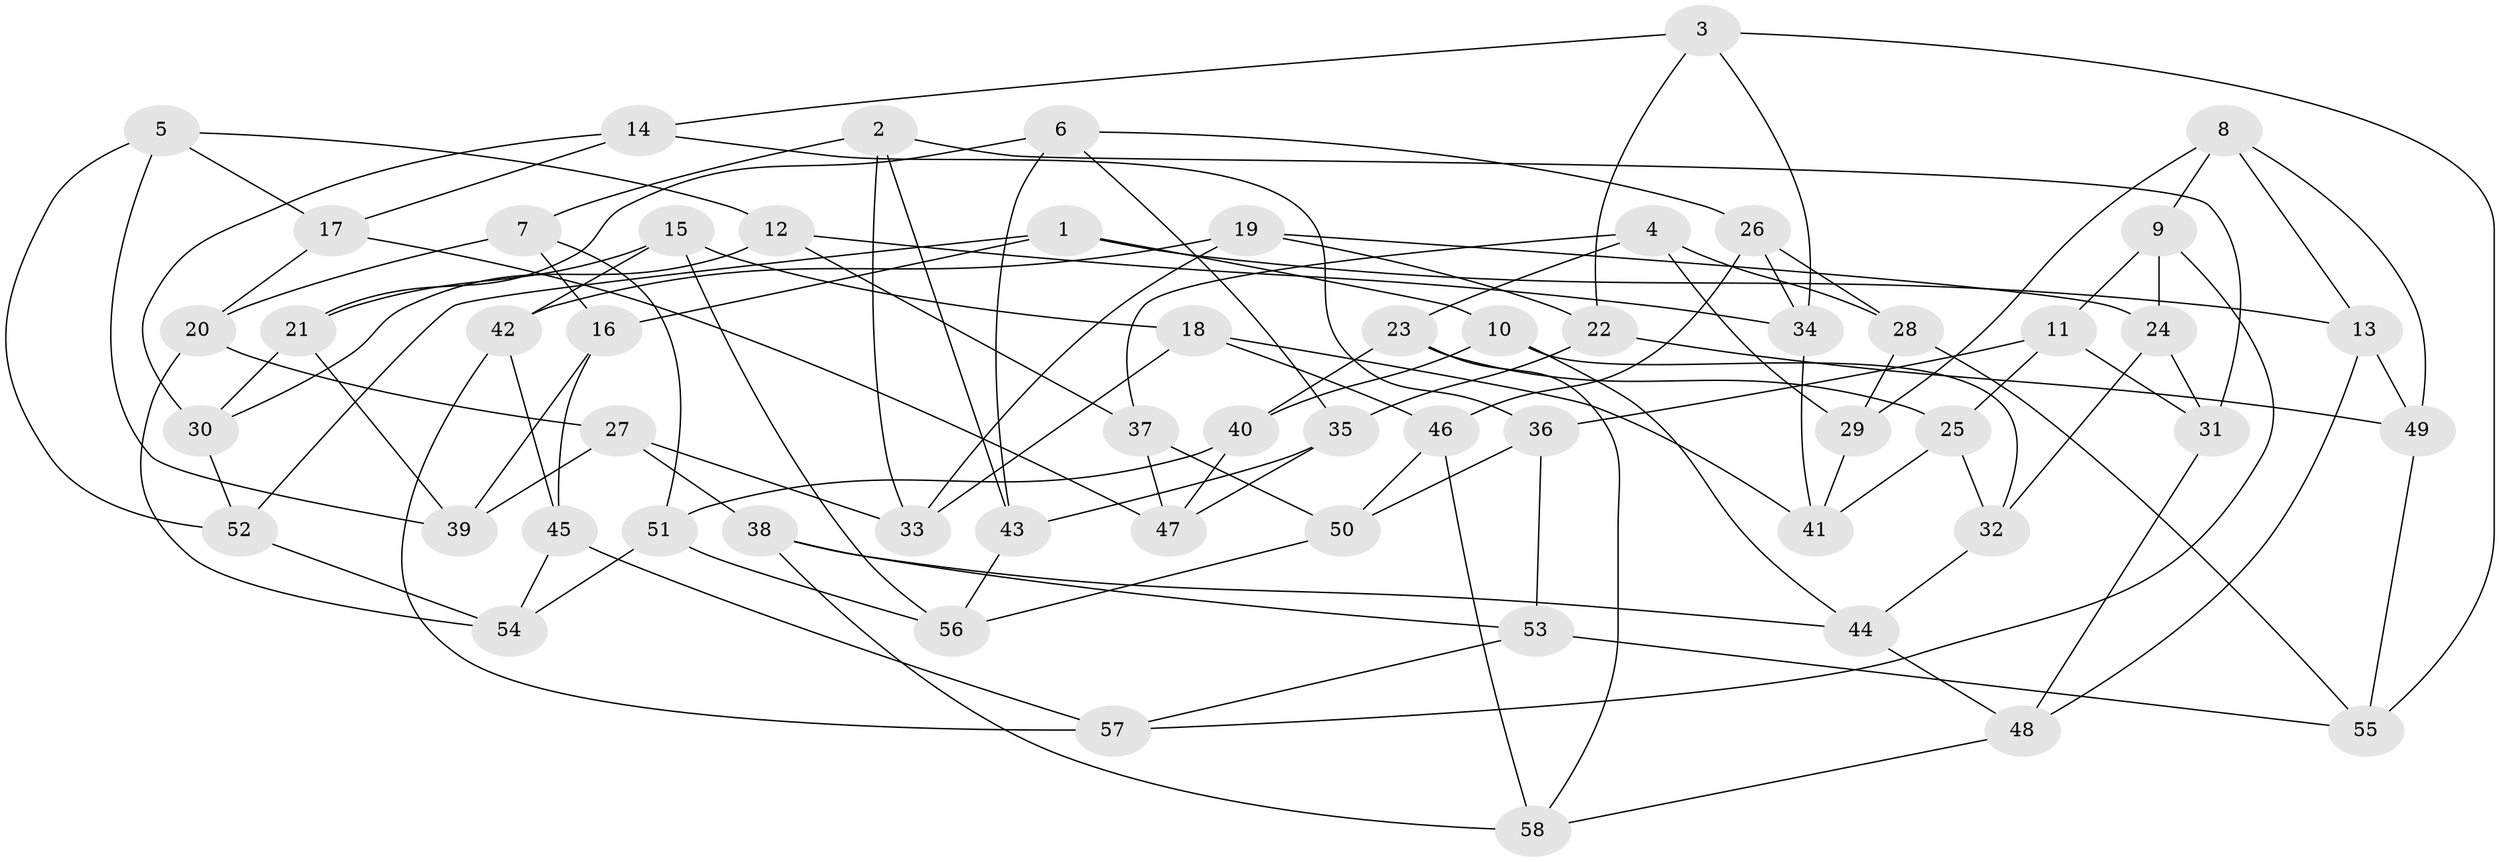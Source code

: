 // Generated by graph-tools (version 1.1) at 2025/50/03/09/25 03:50:45]
// undirected, 58 vertices, 116 edges
graph export_dot {
graph [start="1"]
  node [color=gray90,style=filled];
  1;
  2;
  3;
  4;
  5;
  6;
  7;
  8;
  9;
  10;
  11;
  12;
  13;
  14;
  15;
  16;
  17;
  18;
  19;
  20;
  21;
  22;
  23;
  24;
  25;
  26;
  27;
  28;
  29;
  30;
  31;
  32;
  33;
  34;
  35;
  36;
  37;
  38;
  39;
  40;
  41;
  42;
  43;
  44;
  45;
  46;
  47;
  48;
  49;
  50;
  51;
  52;
  53;
  54;
  55;
  56;
  57;
  58;
  1 -- 16;
  1 -- 13;
  1 -- 10;
  1 -- 52;
  2 -- 7;
  2 -- 43;
  2 -- 31;
  2 -- 33;
  3 -- 55;
  3 -- 14;
  3 -- 22;
  3 -- 34;
  4 -- 23;
  4 -- 37;
  4 -- 28;
  4 -- 29;
  5 -- 12;
  5 -- 17;
  5 -- 39;
  5 -- 52;
  6 -- 26;
  6 -- 43;
  6 -- 21;
  6 -- 35;
  7 -- 51;
  7 -- 20;
  7 -- 16;
  8 -- 29;
  8 -- 9;
  8 -- 13;
  8 -- 49;
  9 -- 24;
  9 -- 11;
  9 -- 57;
  10 -- 32;
  10 -- 44;
  10 -- 40;
  11 -- 36;
  11 -- 25;
  11 -- 31;
  12 -- 37;
  12 -- 34;
  12 -- 30;
  13 -- 48;
  13 -- 49;
  14 -- 36;
  14 -- 17;
  14 -- 30;
  15 -- 21;
  15 -- 18;
  15 -- 42;
  15 -- 56;
  16 -- 39;
  16 -- 45;
  17 -- 20;
  17 -- 47;
  18 -- 33;
  18 -- 46;
  18 -- 41;
  19 -- 24;
  19 -- 22;
  19 -- 33;
  19 -- 42;
  20 -- 54;
  20 -- 27;
  21 -- 30;
  21 -- 39;
  22 -- 35;
  22 -- 49;
  23 -- 40;
  23 -- 58;
  23 -- 25;
  24 -- 31;
  24 -- 32;
  25 -- 41;
  25 -- 32;
  26 -- 46;
  26 -- 28;
  26 -- 34;
  27 -- 33;
  27 -- 38;
  27 -- 39;
  28 -- 55;
  28 -- 29;
  29 -- 41;
  30 -- 52;
  31 -- 48;
  32 -- 44;
  34 -- 41;
  35 -- 47;
  35 -- 43;
  36 -- 50;
  36 -- 53;
  37 -- 47;
  37 -- 50;
  38 -- 53;
  38 -- 58;
  38 -- 44;
  40 -- 47;
  40 -- 51;
  42 -- 57;
  42 -- 45;
  43 -- 56;
  44 -- 48;
  45 -- 57;
  45 -- 54;
  46 -- 50;
  46 -- 58;
  48 -- 58;
  49 -- 55;
  50 -- 56;
  51 -- 54;
  51 -- 56;
  52 -- 54;
  53 -- 55;
  53 -- 57;
}
